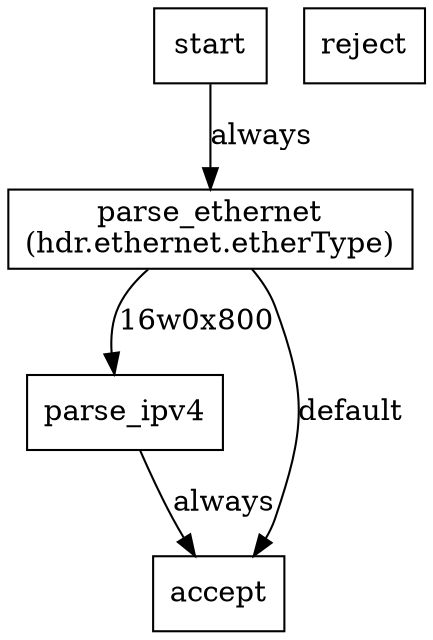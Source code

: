 digraph ParserImpl{
parse_ethernet [shape=rectangle,label="parse_ethernet
(hdr.ethernet.etherType)"]
parse_ipv4 [shape=rectangle,label="parse_ipv4"]
start [shape=rectangle,label="start"]
accept [shape=rectangle,label="accept"]
reject [shape=rectangle,label="reject"]
parse_ethernet -> parse_ipv4 [label="16w0x800"]
parse_ethernet -> accept [label="default"]
parse_ipv4 -> accept [label="always"]
start -> parse_ethernet [label="always"]
}

